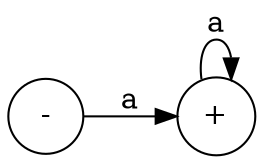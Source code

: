 digraph G {
  rankdir=LR;
  
  // Nodes definition
  q0 [label="-", shape=circle];
  q1 [label="+", shape=circle];
  
  // Edges definition
  q0 -> q1 [label="a"];
  q1 -> q1 [label="a"];
}